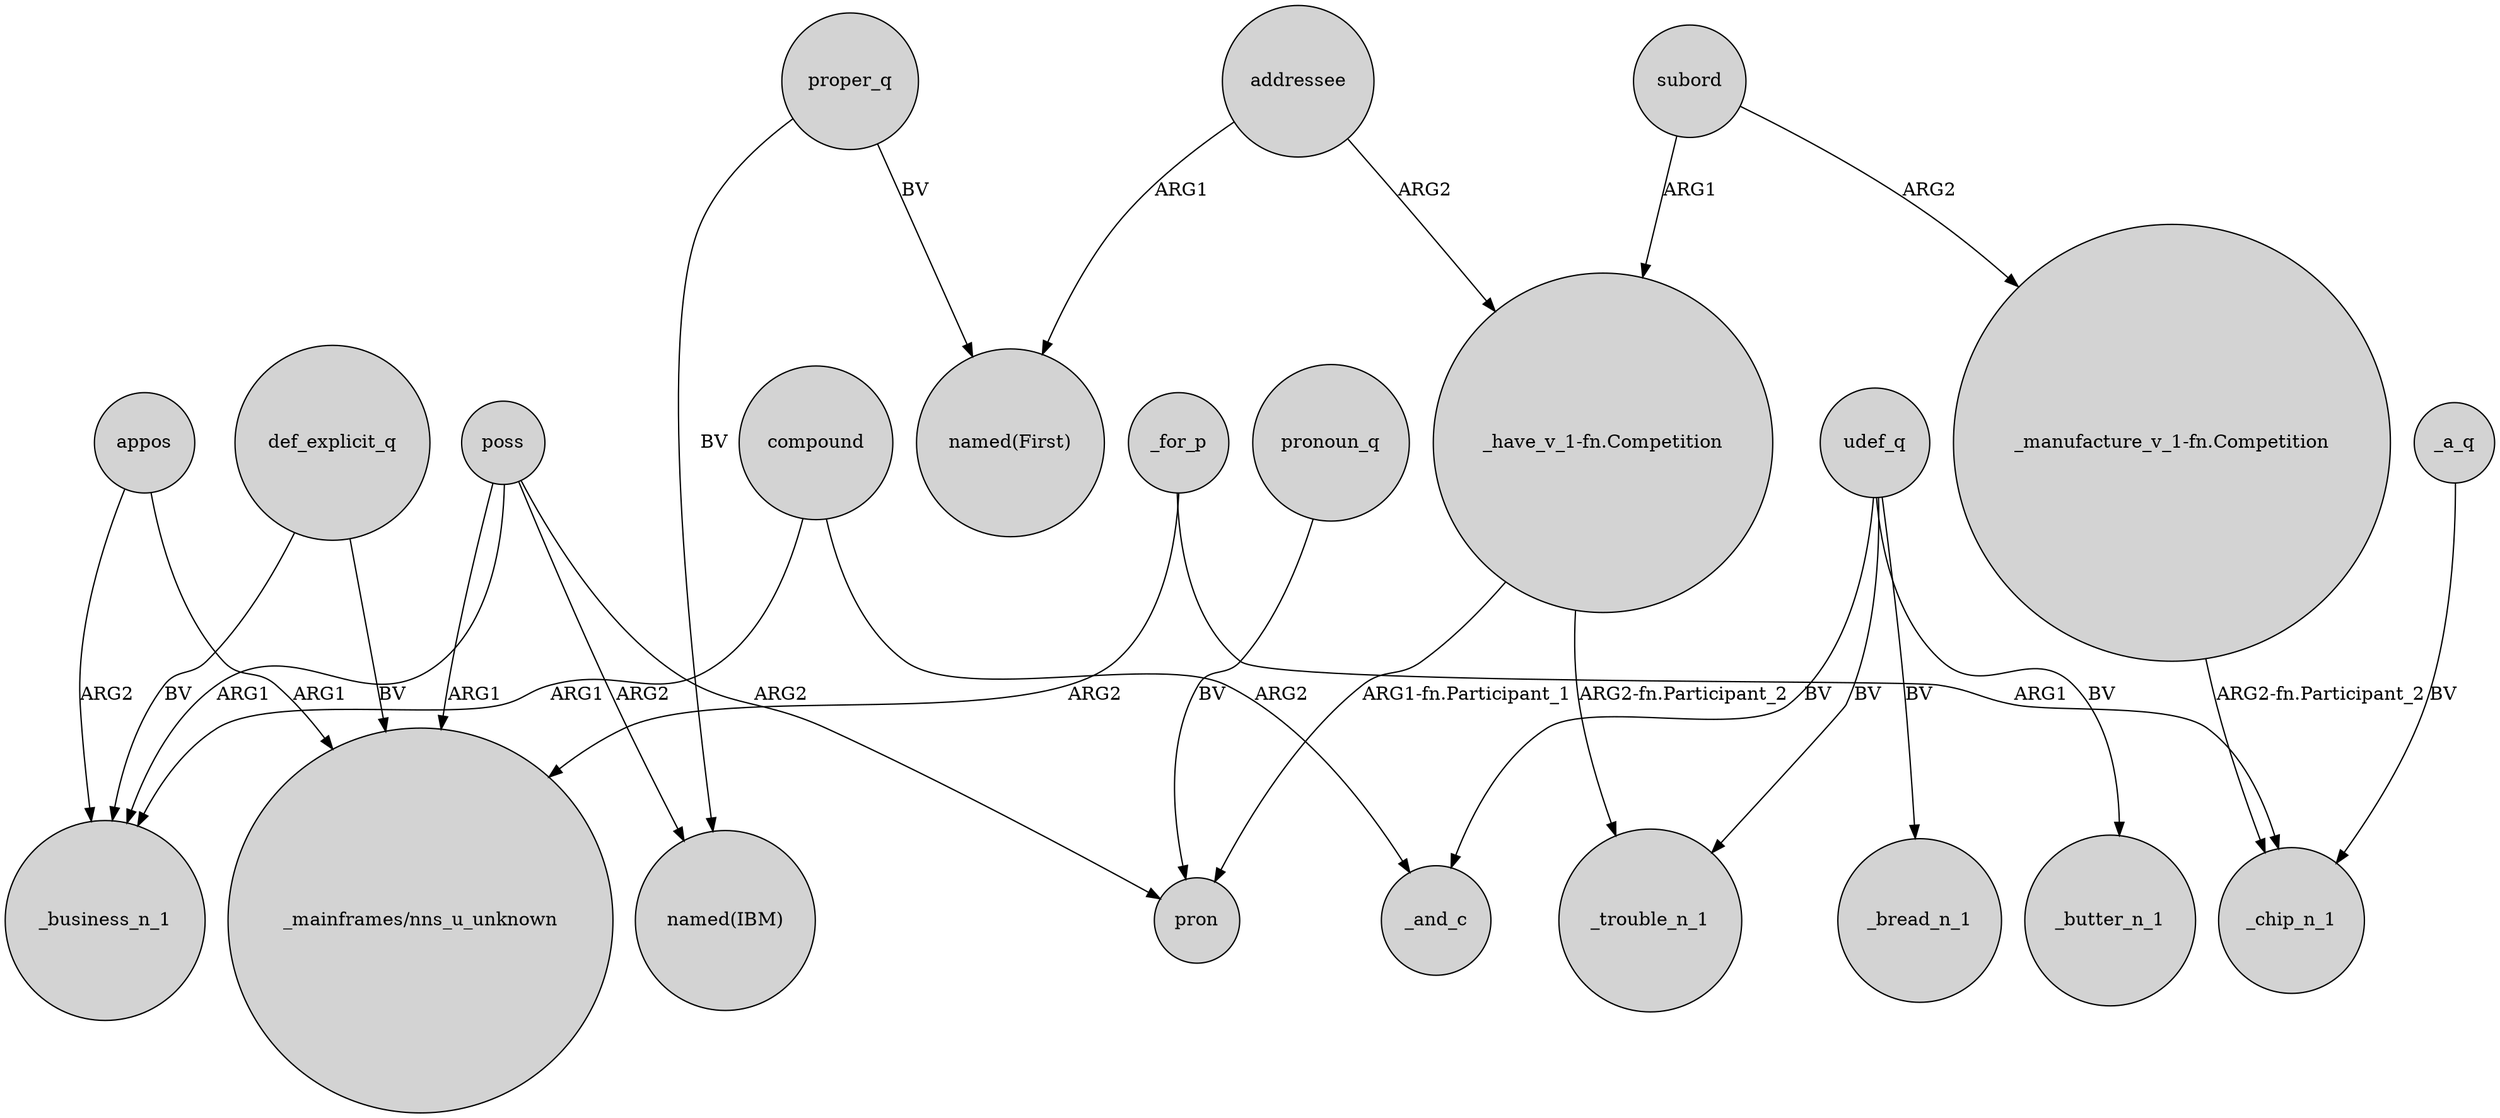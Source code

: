 digraph {
	node [shape=circle style=filled]
	def_explicit_q -> _business_n_1 [label=BV]
	_a_q -> _chip_n_1 [label=BV]
	udef_q -> _butter_n_1 [label=BV]
	"_manufacture_v_1-fn.Competition" -> _chip_n_1 [label="ARG2-fn.Participant_2"]
	poss -> _business_n_1 [label=ARG1]
	addressee -> "_have_v_1-fn.Competition" [label=ARG2]
	poss -> "named(IBM)" [label=ARG2]
	"_have_v_1-fn.Competition" -> pron [label="ARG1-fn.Participant_1"]
	_for_p -> _chip_n_1 [label=ARG1]
	proper_q -> "named(First)" [label=BV]
	proper_q -> "named(IBM)" [label=BV]
	udef_q -> _and_c [label=BV]
	poss -> "_mainframes/nns_u_unknown" [label=ARG1]
	compound -> _and_c [label=ARG2]
	subord -> "_manufacture_v_1-fn.Competition" [label=ARG2]
	pronoun_q -> pron [label=BV]
	poss -> pron [label=ARG2]
	"_have_v_1-fn.Competition" -> _trouble_n_1 [label="ARG2-fn.Participant_2"]
	appos -> _business_n_1 [label=ARG2]
	udef_q -> _trouble_n_1 [label=BV]
	appos -> "_mainframes/nns_u_unknown" [label=ARG1]
	addressee -> "named(First)" [label=ARG1]
	_for_p -> "_mainframes/nns_u_unknown" [label=ARG2]
	def_explicit_q -> "_mainframes/nns_u_unknown" [label=BV]
	udef_q -> _bread_n_1 [label=BV]
	subord -> "_have_v_1-fn.Competition" [label=ARG1]
	compound -> _business_n_1 [label=ARG1]
}
